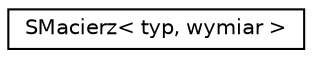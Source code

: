 digraph "Graphical Class Hierarchy"
{
 // LATEX_PDF_SIZE
  edge [fontname="Helvetica",fontsize="10",labelfontname="Helvetica",labelfontsize="10"];
  node [fontname="Helvetica",fontsize="10",shape=record];
  rankdir="LR";
  Node0 [label="SMacierz\< typ, wymiar \>",height=0.2,width=0.4,color="black", fillcolor="white", style="filled",URL="$class_s_macierz.html",tooltip="Szblon klasy Macierz."];
}
